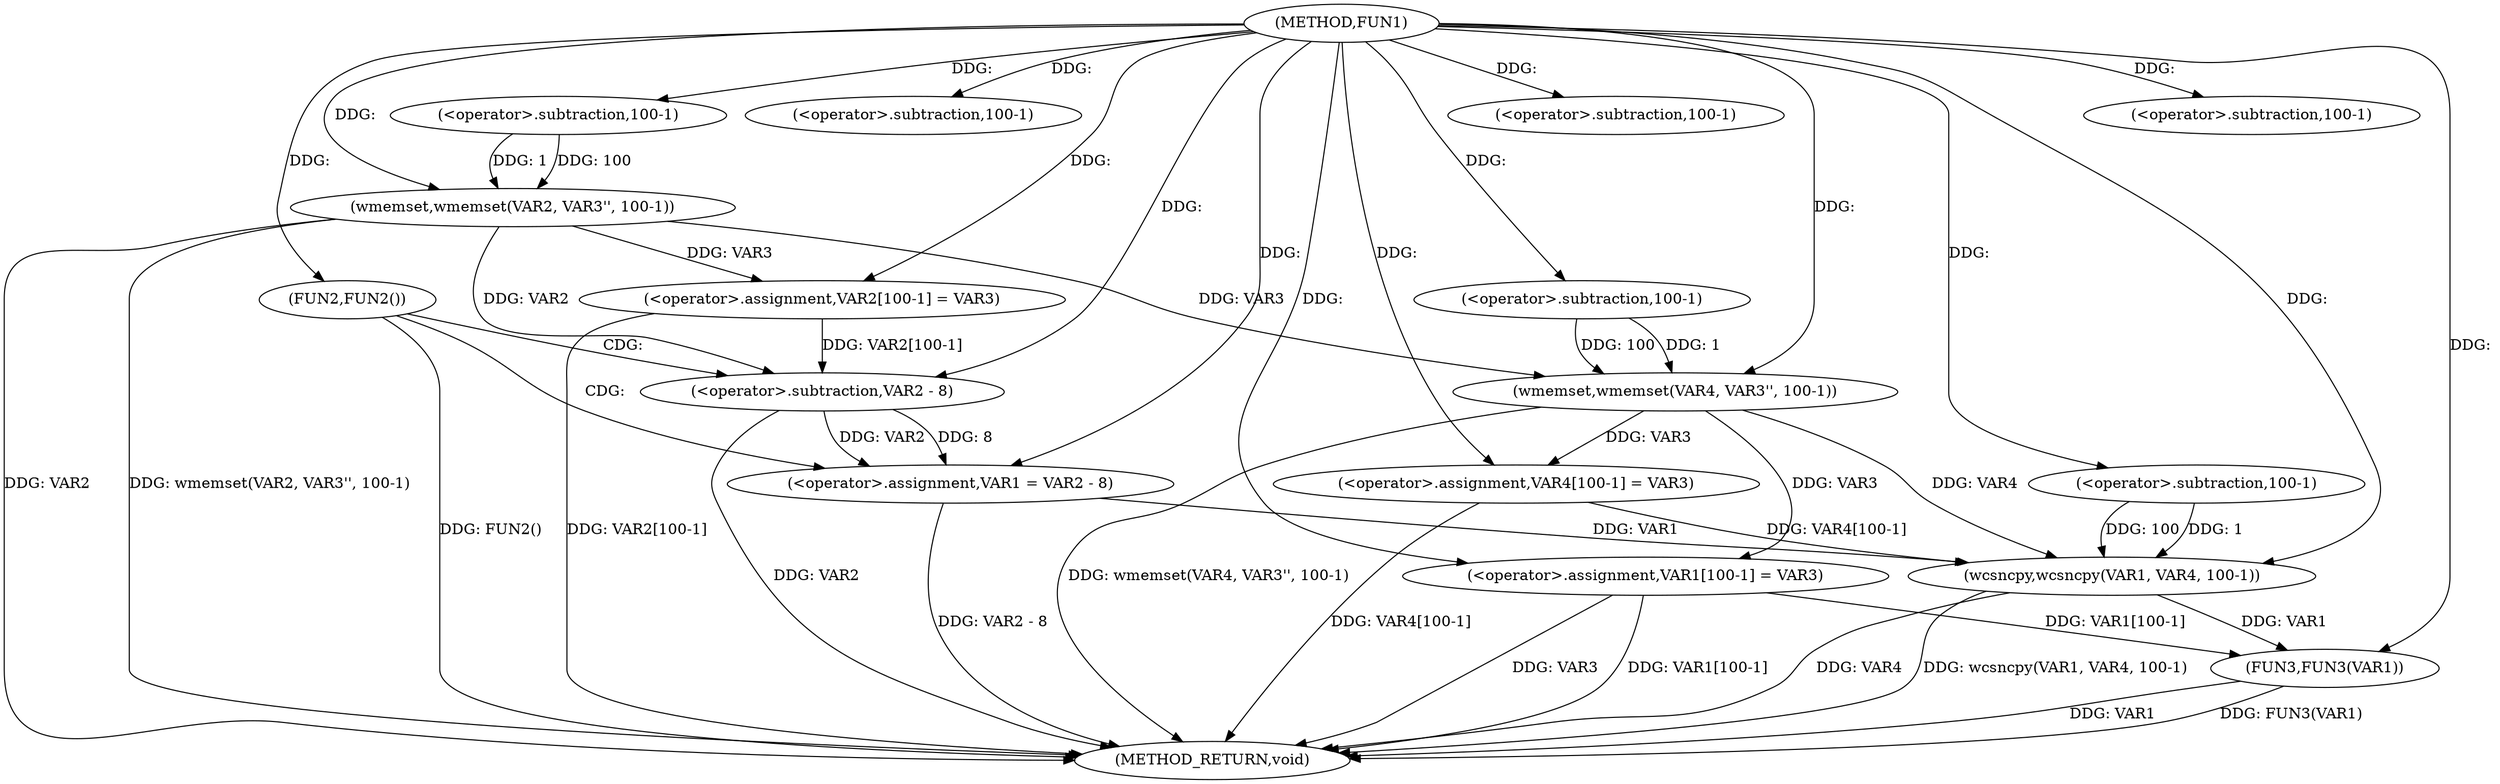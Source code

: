 digraph FUN1 {  
"1000100" [label = "(METHOD,FUN1)" ]
"1000155" [label = "(METHOD_RETURN,void)" ]
"1000104" [label = "(wmemset,wmemset(VAR2, VAR3'', 100-1))" ]
"1000107" [label = "(<operator>.subtraction,100-1)" ]
"1000110" [label = "(<operator>.assignment,VAR2[100-1] = VAR3)" ]
"1000113" [label = "(<operator>.subtraction,100-1)" ]
"1000118" [label = "(FUN2,FUN2())" ]
"1000120" [label = "(<operator>.assignment,VAR1 = VAR2 - 8)" ]
"1000122" [label = "(<operator>.subtraction,VAR2 - 8)" ]
"1000127" [label = "(wmemset,wmemset(VAR4, VAR3'', 100-1))" ]
"1000130" [label = "(<operator>.subtraction,100-1)" ]
"1000133" [label = "(<operator>.assignment,VAR4[100-1] = VAR3)" ]
"1000136" [label = "(<operator>.subtraction,100-1)" ]
"1000140" [label = "(wcsncpy,wcsncpy(VAR1, VAR4, 100-1))" ]
"1000143" [label = "(<operator>.subtraction,100-1)" ]
"1000146" [label = "(<operator>.assignment,VAR1[100-1] = VAR3)" ]
"1000149" [label = "(<operator>.subtraction,100-1)" ]
"1000153" [label = "(FUN3,FUN3(VAR1))" ]
  "1000140" -> "1000155"  [ label = "DDG: VAR4"] 
  "1000104" -> "1000155"  [ label = "DDG: wmemset(VAR2, VAR3'', 100-1)"] 
  "1000104" -> "1000155"  [ label = "DDG: VAR2"] 
  "1000122" -> "1000155"  [ label = "DDG: VAR2"] 
  "1000133" -> "1000155"  [ label = "DDG: VAR4[100-1]"] 
  "1000118" -> "1000155"  [ label = "DDG: FUN2()"] 
  "1000153" -> "1000155"  [ label = "DDG: VAR1"] 
  "1000120" -> "1000155"  [ label = "DDG: VAR2 - 8"] 
  "1000140" -> "1000155"  [ label = "DDG: wcsncpy(VAR1, VAR4, 100-1)"] 
  "1000146" -> "1000155"  [ label = "DDG: VAR3"] 
  "1000127" -> "1000155"  [ label = "DDG: wmemset(VAR4, VAR3'', 100-1)"] 
  "1000153" -> "1000155"  [ label = "DDG: FUN3(VAR1)"] 
  "1000146" -> "1000155"  [ label = "DDG: VAR1[100-1]"] 
  "1000110" -> "1000155"  [ label = "DDG: VAR2[100-1]"] 
  "1000100" -> "1000104"  [ label = "DDG: "] 
  "1000107" -> "1000104"  [ label = "DDG: 100"] 
  "1000107" -> "1000104"  [ label = "DDG: 1"] 
  "1000100" -> "1000107"  [ label = "DDG: "] 
  "1000104" -> "1000110"  [ label = "DDG: VAR3"] 
  "1000100" -> "1000110"  [ label = "DDG: "] 
  "1000100" -> "1000113"  [ label = "DDG: "] 
  "1000100" -> "1000118"  [ label = "DDG: "] 
  "1000122" -> "1000120"  [ label = "DDG: VAR2"] 
  "1000122" -> "1000120"  [ label = "DDG: 8"] 
  "1000100" -> "1000120"  [ label = "DDG: "] 
  "1000104" -> "1000122"  [ label = "DDG: VAR2"] 
  "1000110" -> "1000122"  [ label = "DDG: VAR2[100-1]"] 
  "1000100" -> "1000122"  [ label = "DDG: "] 
  "1000100" -> "1000127"  [ label = "DDG: "] 
  "1000104" -> "1000127"  [ label = "DDG: VAR3"] 
  "1000130" -> "1000127"  [ label = "DDG: 100"] 
  "1000130" -> "1000127"  [ label = "DDG: 1"] 
  "1000100" -> "1000130"  [ label = "DDG: "] 
  "1000127" -> "1000133"  [ label = "DDG: VAR3"] 
  "1000100" -> "1000133"  [ label = "DDG: "] 
  "1000100" -> "1000136"  [ label = "DDG: "] 
  "1000120" -> "1000140"  [ label = "DDG: VAR1"] 
  "1000100" -> "1000140"  [ label = "DDG: "] 
  "1000133" -> "1000140"  [ label = "DDG: VAR4[100-1]"] 
  "1000127" -> "1000140"  [ label = "DDG: VAR4"] 
  "1000143" -> "1000140"  [ label = "DDG: 100"] 
  "1000143" -> "1000140"  [ label = "DDG: 1"] 
  "1000100" -> "1000143"  [ label = "DDG: "] 
  "1000100" -> "1000146"  [ label = "DDG: "] 
  "1000127" -> "1000146"  [ label = "DDG: VAR3"] 
  "1000100" -> "1000149"  [ label = "DDG: "] 
  "1000140" -> "1000153"  [ label = "DDG: VAR1"] 
  "1000146" -> "1000153"  [ label = "DDG: VAR1[100-1]"] 
  "1000100" -> "1000153"  [ label = "DDG: "] 
  "1000118" -> "1000120"  [ label = "CDG: "] 
  "1000118" -> "1000122"  [ label = "CDG: "] 
}
